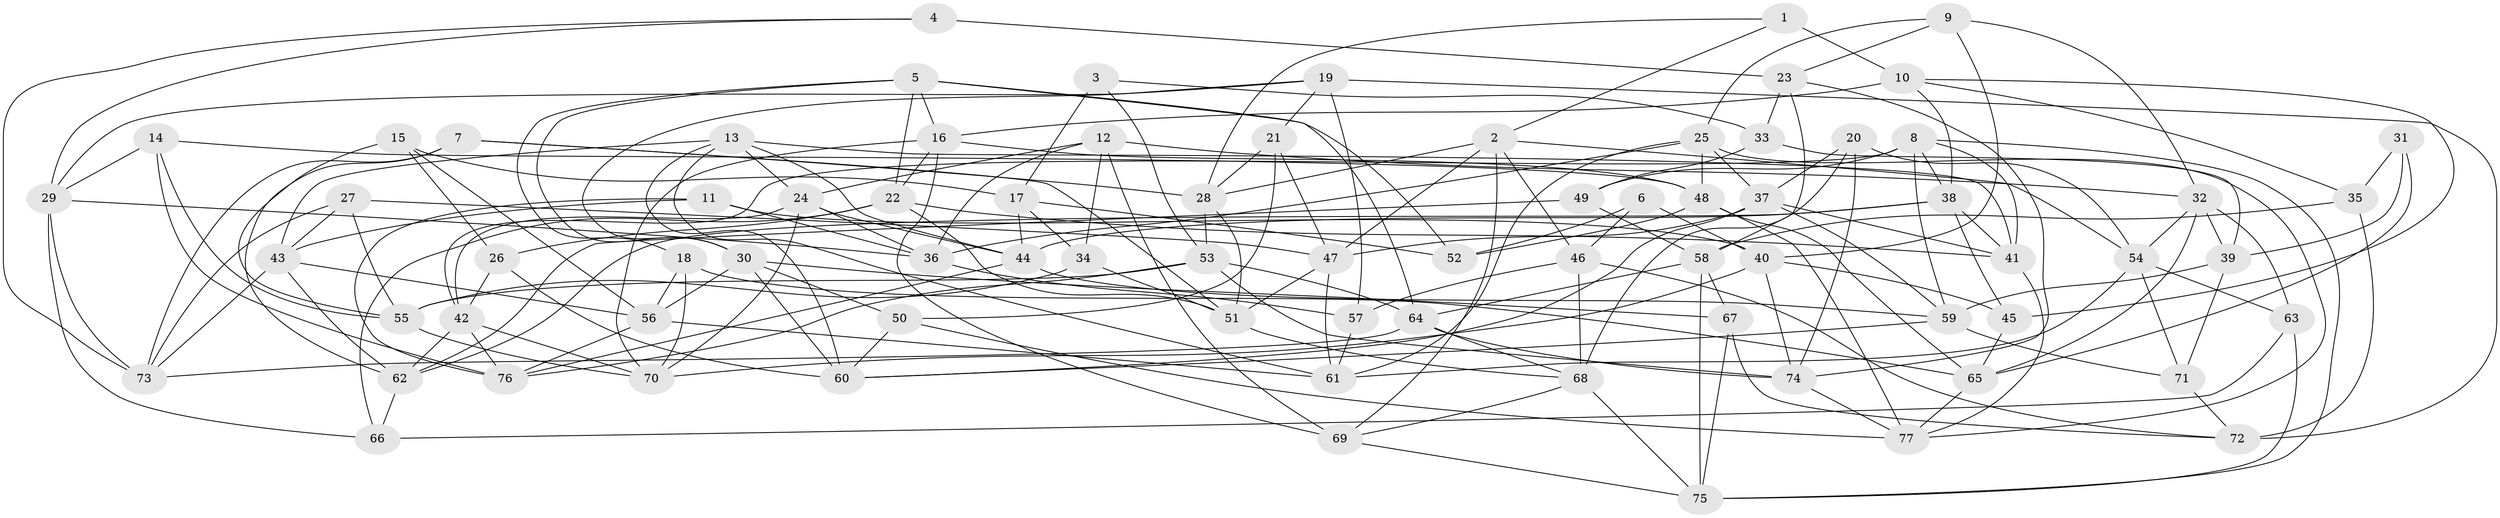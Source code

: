 // original degree distribution, {4: 1.0}
// Generated by graph-tools (version 1.1) at 2025/38/03/04/25 23:38:08]
// undirected, 77 vertices, 197 edges
graph export_dot {
  node [color=gray90,style=filled];
  1;
  2;
  3;
  4;
  5;
  6;
  7;
  8;
  9;
  10;
  11;
  12;
  13;
  14;
  15;
  16;
  17;
  18;
  19;
  20;
  21;
  22;
  23;
  24;
  25;
  26;
  27;
  28;
  29;
  30;
  31;
  32;
  33;
  34;
  35;
  36;
  37;
  38;
  39;
  40;
  41;
  42;
  43;
  44;
  45;
  46;
  47;
  48;
  49;
  50;
  51;
  52;
  53;
  54;
  55;
  56;
  57;
  58;
  59;
  60;
  61;
  62;
  63;
  64;
  65;
  66;
  67;
  68;
  69;
  70;
  71;
  72;
  73;
  74;
  75;
  76;
  77;
  1 -- 2 [weight=1.0];
  1 -- 10 [weight=2.0];
  1 -- 28 [weight=1.0];
  2 -- 28 [weight=1.0];
  2 -- 46 [weight=1.0];
  2 -- 47 [weight=1.0];
  2 -- 54 [weight=1.0];
  2 -- 69 [weight=1.0];
  3 -- 17 [weight=2.0];
  3 -- 33 [weight=1.0];
  3 -- 53 [weight=1.0];
  4 -- 23 [weight=2.0];
  4 -- 29 [weight=1.0];
  4 -- 73 [weight=1.0];
  5 -- 16 [weight=1.0];
  5 -- 18 [weight=1.0];
  5 -- 22 [weight=1.0];
  5 -- 30 [weight=1.0];
  5 -- 52 [weight=1.0];
  5 -- 64 [weight=1.0];
  6 -- 40 [weight=1.0];
  6 -- 46 [weight=2.0];
  6 -- 52 [weight=1.0];
  7 -- 28 [weight=1.0];
  7 -- 51 [weight=1.0];
  7 -- 62 [weight=1.0];
  7 -- 73 [weight=1.0];
  8 -- 38 [weight=1.0];
  8 -- 41 [weight=1.0];
  8 -- 42 [weight=1.0];
  8 -- 49 [weight=1.0];
  8 -- 59 [weight=1.0];
  8 -- 75 [weight=1.0];
  9 -- 23 [weight=1.0];
  9 -- 25 [weight=1.0];
  9 -- 32 [weight=1.0];
  9 -- 40 [weight=1.0];
  10 -- 16 [weight=1.0];
  10 -- 35 [weight=1.0];
  10 -- 38 [weight=1.0];
  10 -- 45 [weight=1.0];
  11 -- 36 [weight=1.0];
  11 -- 40 [weight=1.0];
  11 -- 43 [weight=1.0];
  11 -- 76 [weight=1.0];
  12 -- 24 [weight=1.0];
  12 -- 32 [weight=1.0];
  12 -- 34 [weight=1.0];
  12 -- 36 [weight=1.0];
  12 -- 69 [weight=2.0];
  13 -- 24 [weight=1.0];
  13 -- 41 [weight=1.0];
  13 -- 43 [weight=1.0];
  13 -- 44 [weight=1.0];
  13 -- 60 [weight=1.0];
  13 -- 61 [weight=1.0];
  14 -- 29 [weight=1.0];
  14 -- 48 [weight=1.0];
  14 -- 55 [weight=1.0];
  14 -- 76 [weight=1.0];
  15 -- 17 [weight=1.0];
  15 -- 26 [weight=1.0];
  15 -- 55 [weight=1.0];
  15 -- 56 [weight=1.0];
  16 -- 22 [weight=1.0];
  16 -- 48 [weight=1.0];
  16 -- 69 [weight=1.0];
  16 -- 70 [weight=1.0];
  17 -- 34 [weight=1.0];
  17 -- 44 [weight=1.0];
  17 -- 52 [weight=1.0];
  18 -- 56 [weight=1.0];
  18 -- 65 [weight=1.0];
  18 -- 70 [weight=1.0];
  19 -- 21 [weight=1.0];
  19 -- 29 [weight=1.0];
  19 -- 30 [weight=1.0];
  19 -- 57 [weight=1.0];
  19 -- 72 [weight=2.0];
  20 -- 37 [weight=1.0];
  20 -- 54 [weight=1.0];
  20 -- 68 [weight=1.0];
  20 -- 74 [weight=1.0];
  21 -- 28 [weight=1.0];
  21 -- 47 [weight=1.0];
  21 -- 50 [weight=1.0];
  22 -- 26 [weight=1.0];
  22 -- 41 [weight=1.0];
  22 -- 51 [weight=1.0];
  22 -- 66 [weight=1.0];
  23 -- 33 [weight=1.0];
  23 -- 58 [weight=1.0];
  23 -- 74 [weight=1.0];
  24 -- 36 [weight=1.0];
  24 -- 42 [weight=1.0];
  24 -- 44 [weight=1.0];
  24 -- 70 [weight=1.0];
  25 -- 36 [weight=1.0];
  25 -- 37 [weight=1.0];
  25 -- 48 [weight=1.0];
  25 -- 61 [weight=1.0];
  25 -- 77 [weight=1.0];
  26 -- 42 [weight=1.0];
  26 -- 60 [weight=1.0];
  27 -- 43 [weight=1.0];
  27 -- 47 [weight=1.0];
  27 -- 55 [weight=1.0];
  27 -- 73 [weight=1.0];
  28 -- 51 [weight=1.0];
  28 -- 53 [weight=1.0];
  29 -- 36 [weight=1.0];
  29 -- 66 [weight=1.0];
  29 -- 73 [weight=1.0];
  30 -- 50 [weight=1.0];
  30 -- 56 [weight=1.0];
  30 -- 60 [weight=1.0];
  30 -- 67 [weight=1.0];
  31 -- 35 [weight=1.0];
  31 -- 39 [weight=2.0];
  31 -- 65 [weight=1.0];
  32 -- 39 [weight=1.0];
  32 -- 54 [weight=1.0];
  32 -- 63 [weight=1.0];
  32 -- 65 [weight=1.0];
  33 -- 39 [weight=1.0];
  33 -- 49 [weight=1.0];
  34 -- 51 [weight=1.0];
  34 -- 55 [weight=1.0];
  35 -- 58 [weight=1.0];
  35 -- 72 [weight=1.0];
  36 -- 57 [weight=1.0];
  37 -- 41 [weight=1.0];
  37 -- 47 [weight=1.0];
  37 -- 59 [weight=1.0];
  37 -- 60 [weight=1.0];
  38 -- 41 [weight=1.0];
  38 -- 44 [weight=1.0];
  38 -- 45 [weight=1.0];
  38 -- 62 [weight=1.0];
  39 -- 59 [weight=1.0];
  39 -- 71 [weight=1.0];
  40 -- 45 [weight=1.0];
  40 -- 70 [weight=1.0];
  40 -- 74 [weight=1.0];
  41 -- 77 [weight=1.0];
  42 -- 62 [weight=1.0];
  42 -- 70 [weight=1.0];
  42 -- 76 [weight=1.0];
  43 -- 56 [weight=1.0];
  43 -- 62 [weight=1.0];
  43 -- 73 [weight=1.0];
  44 -- 59 [weight=1.0];
  44 -- 76 [weight=1.0];
  45 -- 65 [weight=1.0];
  46 -- 57 [weight=1.0];
  46 -- 68 [weight=1.0];
  46 -- 72 [weight=1.0];
  47 -- 51 [weight=1.0];
  47 -- 61 [weight=1.0];
  48 -- 52 [weight=1.0];
  48 -- 65 [weight=1.0];
  48 -- 77 [weight=1.0];
  49 -- 58 [weight=1.0];
  49 -- 62 [weight=1.0];
  50 -- 60 [weight=1.0];
  50 -- 77 [weight=1.0];
  51 -- 68 [weight=1.0];
  53 -- 55 [weight=1.0];
  53 -- 64 [weight=1.0];
  53 -- 74 [weight=1.0];
  53 -- 76 [weight=1.0];
  54 -- 61 [weight=1.0];
  54 -- 63 [weight=1.0];
  54 -- 71 [weight=1.0];
  55 -- 70 [weight=1.0];
  56 -- 61 [weight=1.0];
  56 -- 76 [weight=1.0];
  57 -- 61 [weight=1.0];
  58 -- 64 [weight=1.0];
  58 -- 67 [weight=1.0];
  58 -- 75 [weight=1.0];
  59 -- 60 [weight=1.0];
  59 -- 71 [weight=1.0];
  62 -- 66 [weight=1.0];
  63 -- 66 [weight=1.0];
  63 -- 75 [weight=1.0];
  64 -- 68 [weight=1.0];
  64 -- 73 [weight=1.0];
  64 -- 74 [weight=1.0];
  65 -- 77 [weight=1.0];
  67 -- 72 [weight=1.0];
  67 -- 75 [weight=1.0];
  68 -- 69 [weight=1.0];
  68 -- 75 [weight=1.0];
  69 -- 75 [weight=1.0];
  71 -- 72 [weight=1.0];
  74 -- 77 [weight=1.0];
}
